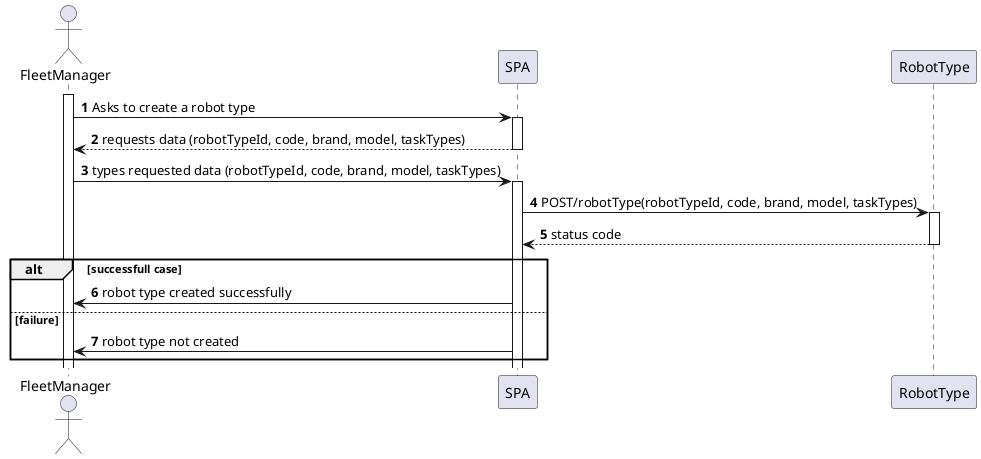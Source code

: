 @startuml
autonumber

Actor FleetManager
activate FleetManager
FleetManager -> SPA : Asks to create a robot type
activate SPA

SPA --> FleetManager : requests data (robotTypeId, code, brand, model, taskTypes)
deactivate SPA

FleetManager -> SPA : types requested data (robotTypeId, code, brand, model, taskTypes)
activate SPA

SPA -> RobotType : POST/robotType(robotTypeId, code, brand, model, taskTypes)
activate RobotType

RobotType --> SPA : status code
deactivate RobotType

alt successfull case
    SPA -> FleetManager: robot type created successfully
else failure
    SPA -> FleetManager: robot type not created
end


@enduml